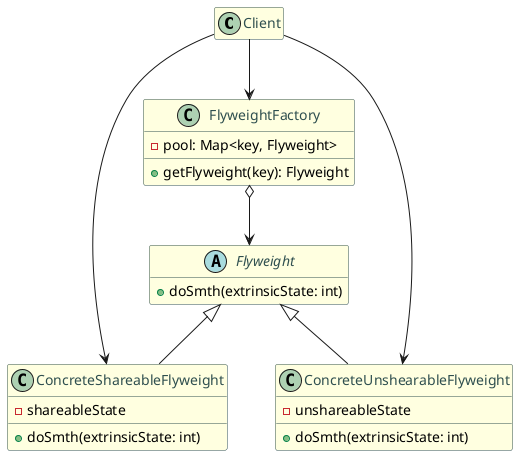@startuml

class Client {
}

class FlyweightFactory {
  -pool: Map<key, Flyweight>
  +getFlyweight(key): Flyweight
}

abstract class Flyweight {
  +doSmth(extrinsicState: int)
}

class ConcreteShareableFlyweight extends Flyweight {
  -shareableState
  +doSmth(extrinsicState: int)
}

class ConcreteUnshearableFlyweight extends Flyweight {
  -unshareableState
  +doSmth(extrinsicState: int)
}

Client --> FlyweightFactory
Client -> ConcreteShareableFlyweight
Client -> ConcreteUnshearableFlyweight
FlyweightFactory o-->Flyweight


hide empty fields
hide empty methods

skinparam class {
  BackgroundColor LightYellow
  BorderColor DarkSlateGray
  ArrowColor DarkSlateGray
  FontColor DarkSlateGray
}

@enduml
